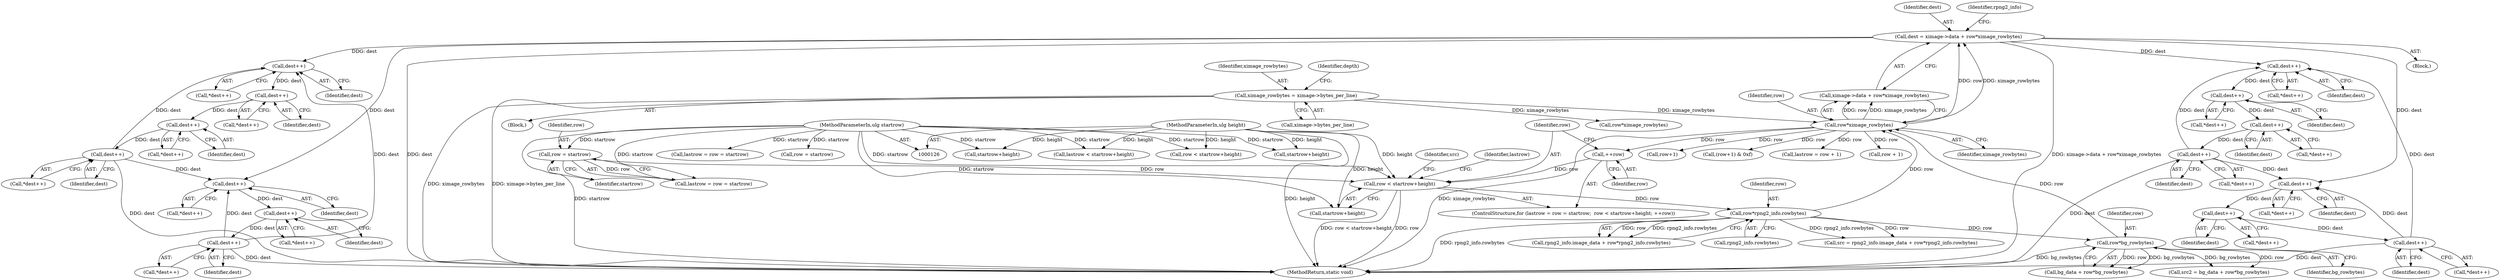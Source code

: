 digraph "0_Android_9d4853418ab2f754c2b63e091c29c5529b8b86ca_9@integer" {
"1000225" [label="(Call,dest = ximage->data + row*ximage_rowbytes)"];
"1000231" [label="(Call,row*ximage_rowbytes)"];
"1000222" [label="(Call,row*bg_rowbytes)"];
"1000211" [label="(Call,row*rpng2_info.rowbytes)"];
"1000197" [label="(Call,row < startrow+height)"];
"1000194" [label="(Call,row = startrow)"];
"1000128" [label="(MethodParameterIn,ulg startrow)"];
"1000202" [label="(Call,++row)"];
"1000130" [label="(MethodParameterIn,ulg height)"];
"1000168" [label="(Call,ximage_rowbytes = ximage->bytes_per_line)"];
"1000288" [label="(Call,dest++)"];
"1000299" [label="(Call,dest++)"];
"1000310" [label="(Call,dest++)"];
"1000321" [label="(Call,dest++)"];
"1000332" [label="(Call,dest++)"];
"1000343" [label="(Call,dest++)"];
"1000354" [label="(Call,dest++)"];
"1000479" [label="(Call,dest++)"];
"1000490" [label="(Call,dest++)"];
"1000501" [label="(Call,dest++)"];
"1000512" [label="(Call,dest++)"];
"1000523" [label="(Call,dest++)"];
"1000534" [label="(Call,dest++)"];
"1000545" [label="(Call,dest++)"];
"1000331" [label="(Call,*dest++)"];
"1000354" [label="(Call,dest++)"];
"1000131" [label="(Block,)"];
"1000502" [label="(Identifier,dest)"];
"1000490" [label="(Call,dest++)"];
"1000232" [label="(Identifier,row)"];
"1000222" [label="(Call,row*bg_rowbytes)"];
"1000191" [label="(ControlStructure,for (lastrow = row = startrow;  row < startrow+height; ++row))"];
"1000478" [label="(Call,*dest++)"];
"1000206" [label="(Identifier,src)"];
"1000199" [label="(Call,startrow+height)"];
"1000202" [label="(Call,++row)"];
"1000130" [label="(MethodParameterIn,ulg height)"];
"1000176" [label="(Identifier,depth)"];
"1000500" [label="(Call,*dest++)"];
"1000545" [label="(Call,dest++)"];
"1000309" [label="(Call,*dest++)"];
"1000353" [label="(Call,*dest++)"];
"1000533" [label="(Call,*dest++)"];
"1000196" [label="(Identifier,startrow)"];
"1000192" [label="(Call,lastrow = row = startrow)"];
"1000534" [label="(Call,dest++)"];
"1000168" [label="(Call,ximage_rowbytes = ximage->bytes_per_line)"];
"1000195" [label="(Identifier,row)"];
"1000198" [label="(Identifier,row)"];
"1000194" [label="(Call,row = startrow)"];
"1000231" [label="(Call,row*ximage_rowbytes)"];
"1000554" [label="(Call,(row+1) & 0xf)"];
"1000197" [label="(Call,row < startrow+height)"];
"1000213" [label="(Call,rpng2_info.rowbytes)"];
"1000344" [label="(Identifier,dest)"];
"1000311" [label="(Identifier,dest)"];
"1000204" [label="(Block,)"];
"1000480" [label="(Identifier,dest)"];
"1000580" [label="(Call,lastrow = row + 1)"];
"1000939" [label="(Call,lastrow < startrow+height)"];
"1000489" [label="(Call,*dest++)"];
"1000501" [label="(Call,dest++)"];
"1000226" [label="(Identifier,dest)"];
"1000595" [label="(Call,lastrow = row = startrow)"];
"1000300" [label="(Identifier,dest)"];
"1000582" [label="(Call,row + 1)"];
"1000212" [label="(Identifier,row)"];
"1000630" [label="(Call,row*ximage_rowbytes)"];
"1000332" [label="(Call,dest++)"];
"1000333" [label="(Identifier,dest)"];
"1000224" [label="(Identifier,bg_rowbytes)"];
"1000310" [label="(Call,dest++)"];
"1000513" [label="(Identifier,dest)"];
"1000535" [label="(Identifier,dest)"];
"1000479" [label="(Call,dest++)"];
"1000602" [label="(Call,startrow+height)"];
"1000218" [label="(Call,src2 = bg_data + row*bg_rowbytes)"];
"1000225" [label="(Call,dest = ximage->data + row*ximage_rowbytes)"];
"1000522" [label="(Call,*dest++)"];
"1000298" [label="(Call,*dest++)"];
"1000233" [label="(Identifier,ximage_rowbytes)"];
"1000207" [label="(Call,rpng2_info.image_data + row*rpng2_info.rowbytes)"];
"1000597" [label="(Call,row = startrow)"];
"1000288" [label="(Call,dest++)"];
"1000169" [label="(Identifier,ximage_rowbytes)"];
"1000941" [label="(Call,startrow+height)"];
"1000555" [label="(Call,row+1)"];
"1000220" [label="(Call,bg_data + row*bg_rowbytes)"];
"1000299" [label="(Call,dest++)"];
"1000511" [label="(Call,*dest++)"];
"1000600" [label="(Call,row < startrow+height)"];
"1000491" [label="(Identifier,dest)"];
"1000237" [label="(Identifier,rpng2_info)"];
"1000343" [label="(Call,dest++)"];
"1000320" [label="(Call,*dest++)"];
"1000223" [label="(Identifier,row)"];
"1000342" [label="(Call,*dest++)"];
"1000227" [label="(Call,ximage->data + row*ximage_rowbytes)"];
"1000205" [label="(Call,src = rpng2_info.image_data + row*rpng2_info.rowbytes)"];
"1000287" [label="(Call,*dest++)"];
"1000512" [label="(Call,dest++)"];
"1000974" [label="(MethodReturn,static void)"];
"1000203" [label="(Identifier,row)"];
"1000524" [label="(Identifier,dest)"];
"1000546" [label="(Identifier,dest)"];
"1000170" [label="(Call,ximage->bytes_per_line)"];
"1000321" [label="(Call,dest++)"];
"1000211" [label="(Call,row*rpng2_info.rowbytes)"];
"1000940" [label="(Identifier,lastrow)"];
"1000523" [label="(Call,dest++)"];
"1000544" [label="(Call,*dest++)"];
"1000322" [label="(Identifier,dest)"];
"1000355" [label="(Identifier,dest)"];
"1000289" [label="(Identifier,dest)"];
"1000128" [label="(MethodParameterIn,ulg startrow)"];
"1000225" -> "1000204"  [label="AST: "];
"1000225" -> "1000227"  [label="CFG: "];
"1000226" -> "1000225"  [label="AST: "];
"1000227" -> "1000225"  [label="AST: "];
"1000237" -> "1000225"  [label="CFG: "];
"1000225" -> "1000974"  [label="DDG: ximage->data + row*ximage_rowbytes"];
"1000225" -> "1000974"  [label="DDG: dest"];
"1000231" -> "1000225"  [label="DDG: row"];
"1000231" -> "1000225"  [label="DDG: ximage_rowbytes"];
"1000225" -> "1000288"  [label="DDG: dest"];
"1000225" -> "1000332"  [label="DDG: dest"];
"1000225" -> "1000479"  [label="DDG: dest"];
"1000225" -> "1000523"  [label="DDG: dest"];
"1000231" -> "1000227"  [label="AST: "];
"1000231" -> "1000233"  [label="CFG: "];
"1000232" -> "1000231"  [label="AST: "];
"1000233" -> "1000231"  [label="AST: "];
"1000227" -> "1000231"  [label="CFG: "];
"1000231" -> "1000974"  [label="DDG: ximage_rowbytes"];
"1000231" -> "1000202"  [label="DDG: row"];
"1000231" -> "1000227"  [label="DDG: row"];
"1000231" -> "1000227"  [label="DDG: ximage_rowbytes"];
"1000222" -> "1000231"  [label="DDG: row"];
"1000211" -> "1000231"  [label="DDG: row"];
"1000168" -> "1000231"  [label="DDG: ximage_rowbytes"];
"1000231" -> "1000554"  [label="DDG: row"];
"1000231" -> "1000555"  [label="DDG: row"];
"1000231" -> "1000580"  [label="DDG: row"];
"1000231" -> "1000582"  [label="DDG: row"];
"1000222" -> "1000220"  [label="AST: "];
"1000222" -> "1000224"  [label="CFG: "];
"1000223" -> "1000222"  [label="AST: "];
"1000224" -> "1000222"  [label="AST: "];
"1000220" -> "1000222"  [label="CFG: "];
"1000222" -> "1000974"  [label="DDG: bg_rowbytes"];
"1000222" -> "1000218"  [label="DDG: row"];
"1000222" -> "1000218"  [label="DDG: bg_rowbytes"];
"1000222" -> "1000220"  [label="DDG: row"];
"1000222" -> "1000220"  [label="DDG: bg_rowbytes"];
"1000211" -> "1000222"  [label="DDG: row"];
"1000211" -> "1000207"  [label="AST: "];
"1000211" -> "1000213"  [label="CFG: "];
"1000212" -> "1000211"  [label="AST: "];
"1000213" -> "1000211"  [label="AST: "];
"1000207" -> "1000211"  [label="CFG: "];
"1000211" -> "1000974"  [label="DDG: rpng2_info.rowbytes"];
"1000211" -> "1000205"  [label="DDG: row"];
"1000211" -> "1000205"  [label="DDG: rpng2_info.rowbytes"];
"1000211" -> "1000207"  [label="DDG: row"];
"1000211" -> "1000207"  [label="DDG: rpng2_info.rowbytes"];
"1000197" -> "1000211"  [label="DDG: row"];
"1000197" -> "1000191"  [label="AST: "];
"1000197" -> "1000199"  [label="CFG: "];
"1000198" -> "1000197"  [label="AST: "];
"1000199" -> "1000197"  [label="AST: "];
"1000206" -> "1000197"  [label="CFG: "];
"1000940" -> "1000197"  [label="CFG: "];
"1000197" -> "1000974"  [label="DDG: row < startrow+height"];
"1000197" -> "1000974"  [label="DDG: row"];
"1000194" -> "1000197"  [label="DDG: row"];
"1000202" -> "1000197"  [label="DDG: row"];
"1000128" -> "1000197"  [label="DDG: startrow"];
"1000130" -> "1000197"  [label="DDG: height"];
"1000194" -> "1000192"  [label="AST: "];
"1000194" -> "1000196"  [label="CFG: "];
"1000195" -> "1000194"  [label="AST: "];
"1000196" -> "1000194"  [label="AST: "];
"1000192" -> "1000194"  [label="CFG: "];
"1000194" -> "1000192"  [label="DDG: row"];
"1000128" -> "1000194"  [label="DDG: startrow"];
"1000128" -> "1000126"  [label="AST: "];
"1000128" -> "1000974"  [label="DDG: startrow"];
"1000128" -> "1000192"  [label="DDG: startrow"];
"1000128" -> "1000199"  [label="DDG: startrow"];
"1000128" -> "1000595"  [label="DDG: startrow"];
"1000128" -> "1000597"  [label="DDG: startrow"];
"1000128" -> "1000600"  [label="DDG: startrow"];
"1000128" -> "1000602"  [label="DDG: startrow"];
"1000128" -> "1000939"  [label="DDG: startrow"];
"1000128" -> "1000941"  [label="DDG: startrow"];
"1000202" -> "1000191"  [label="AST: "];
"1000202" -> "1000203"  [label="CFG: "];
"1000203" -> "1000202"  [label="AST: "];
"1000198" -> "1000202"  [label="CFG: "];
"1000130" -> "1000126"  [label="AST: "];
"1000130" -> "1000974"  [label="DDG: height"];
"1000130" -> "1000199"  [label="DDG: height"];
"1000130" -> "1000600"  [label="DDG: height"];
"1000130" -> "1000602"  [label="DDG: height"];
"1000130" -> "1000939"  [label="DDG: height"];
"1000130" -> "1000941"  [label="DDG: height"];
"1000168" -> "1000131"  [label="AST: "];
"1000168" -> "1000170"  [label="CFG: "];
"1000169" -> "1000168"  [label="AST: "];
"1000170" -> "1000168"  [label="AST: "];
"1000176" -> "1000168"  [label="CFG: "];
"1000168" -> "1000974"  [label="DDG: ximage_rowbytes"];
"1000168" -> "1000974"  [label="DDG: ximage->bytes_per_line"];
"1000168" -> "1000630"  [label="DDG: ximage_rowbytes"];
"1000288" -> "1000287"  [label="AST: "];
"1000288" -> "1000289"  [label="CFG: "];
"1000289" -> "1000288"  [label="AST: "];
"1000287" -> "1000288"  [label="CFG: "];
"1000321" -> "1000288"  [label="DDG: dest"];
"1000354" -> "1000288"  [label="DDG: dest"];
"1000288" -> "1000299"  [label="DDG: dest"];
"1000299" -> "1000298"  [label="AST: "];
"1000299" -> "1000300"  [label="CFG: "];
"1000300" -> "1000299"  [label="AST: "];
"1000298" -> "1000299"  [label="CFG: "];
"1000299" -> "1000310"  [label="DDG: dest"];
"1000310" -> "1000309"  [label="AST: "];
"1000310" -> "1000311"  [label="CFG: "];
"1000311" -> "1000310"  [label="AST: "];
"1000309" -> "1000310"  [label="CFG: "];
"1000310" -> "1000321"  [label="DDG: dest"];
"1000321" -> "1000320"  [label="AST: "];
"1000321" -> "1000322"  [label="CFG: "];
"1000322" -> "1000321"  [label="AST: "];
"1000320" -> "1000321"  [label="CFG: "];
"1000321" -> "1000974"  [label="DDG: dest"];
"1000321" -> "1000332"  [label="DDG: dest"];
"1000332" -> "1000331"  [label="AST: "];
"1000332" -> "1000333"  [label="CFG: "];
"1000333" -> "1000332"  [label="AST: "];
"1000331" -> "1000332"  [label="CFG: "];
"1000354" -> "1000332"  [label="DDG: dest"];
"1000332" -> "1000343"  [label="DDG: dest"];
"1000343" -> "1000342"  [label="AST: "];
"1000343" -> "1000344"  [label="CFG: "];
"1000344" -> "1000343"  [label="AST: "];
"1000342" -> "1000343"  [label="CFG: "];
"1000343" -> "1000354"  [label="DDG: dest"];
"1000354" -> "1000353"  [label="AST: "];
"1000354" -> "1000355"  [label="CFG: "];
"1000355" -> "1000354"  [label="AST: "];
"1000353" -> "1000354"  [label="CFG: "];
"1000354" -> "1000974"  [label="DDG: dest"];
"1000479" -> "1000478"  [label="AST: "];
"1000479" -> "1000480"  [label="CFG: "];
"1000480" -> "1000479"  [label="AST: "];
"1000478" -> "1000479"  [label="CFG: "];
"1000512" -> "1000479"  [label="DDG: dest"];
"1000545" -> "1000479"  [label="DDG: dest"];
"1000479" -> "1000490"  [label="DDG: dest"];
"1000490" -> "1000489"  [label="AST: "];
"1000490" -> "1000491"  [label="CFG: "];
"1000491" -> "1000490"  [label="AST: "];
"1000489" -> "1000490"  [label="CFG: "];
"1000490" -> "1000501"  [label="DDG: dest"];
"1000501" -> "1000500"  [label="AST: "];
"1000501" -> "1000502"  [label="CFG: "];
"1000502" -> "1000501"  [label="AST: "];
"1000500" -> "1000501"  [label="CFG: "];
"1000501" -> "1000512"  [label="DDG: dest"];
"1000512" -> "1000511"  [label="AST: "];
"1000512" -> "1000513"  [label="CFG: "];
"1000513" -> "1000512"  [label="AST: "];
"1000511" -> "1000512"  [label="CFG: "];
"1000512" -> "1000974"  [label="DDG: dest"];
"1000512" -> "1000523"  [label="DDG: dest"];
"1000523" -> "1000522"  [label="AST: "];
"1000523" -> "1000524"  [label="CFG: "];
"1000524" -> "1000523"  [label="AST: "];
"1000522" -> "1000523"  [label="CFG: "];
"1000545" -> "1000523"  [label="DDG: dest"];
"1000523" -> "1000534"  [label="DDG: dest"];
"1000534" -> "1000533"  [label="AST: "];
"1000534" -> "1000535"  [label="CFG: "];
"1000535" -> "1000534"  [label="AST: "];
"1000533" -> "1000534"  [label="CFG: "];
"1000534" -> "1000545"  [label="DDG: dest"];
"1000545" -> "1000544"  [label="AST: "];
"1000545" -> "1000546"  [label="CFG: "];
"1000546" -> "1000545"  [label="AST: "];
"1000544" -> "1000545"  [label="CFG: "];
"1000545" -> "1000974"  [label="DDG: dest"];
}
